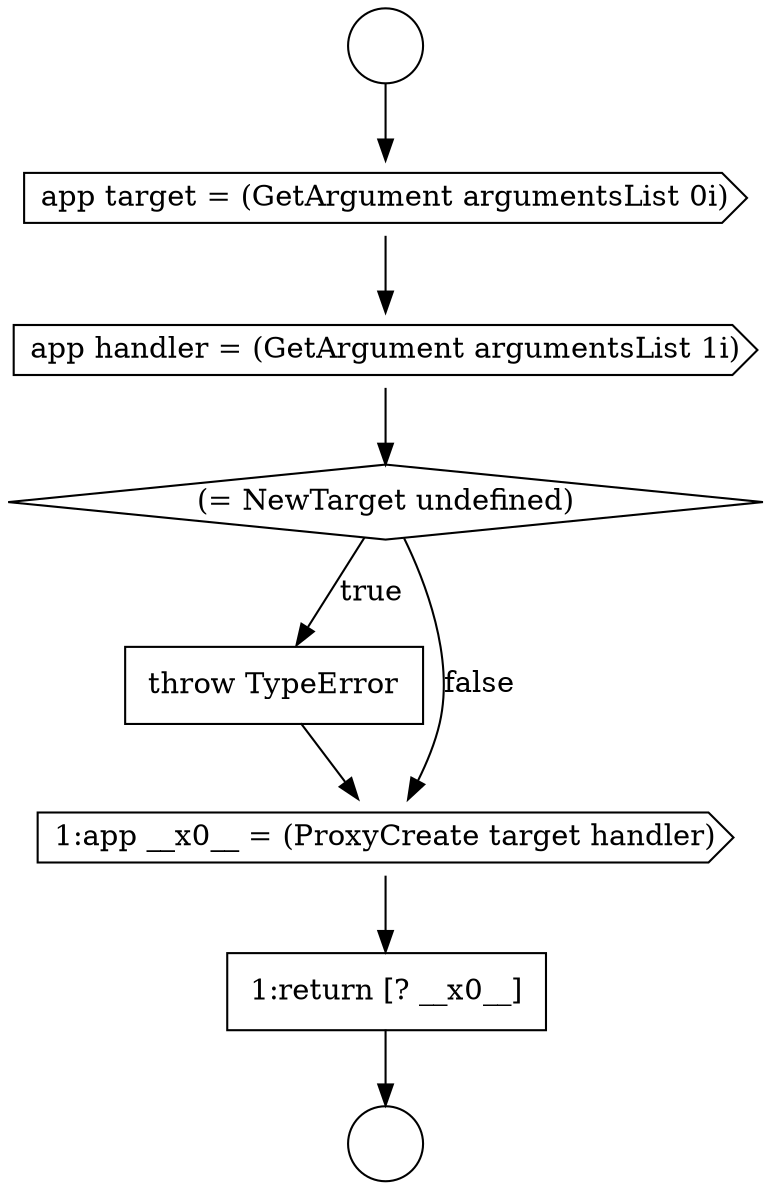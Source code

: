 digraph {
  node19543 [shape=cds, label=<<font color="black">app target = (GetArgument argumentsList 0i)</font>> color="black" fillcolor="white" style=filled]
  node19544 [shape=cds, label=<<font color="black">app handler = (GetArgument argumentsList 1i)</font>> color="black" fillcolor="white" style=filled]
  node19546 [shape=none, margin=0, label=<<font color="black">
    <table border="0" cellborder="1" cellspacing="0" cellpadding="10">
      <tr><td align="left">throw TypeError</td></tr>
    </table>
  </font>> color="black" fillcolor="white" style=filled]
  node19547 [shape=cds, label=<<font color="black">1:app __x0__ = (ProxyCreate target handler)</font>> color="black" fillcolor="white" style=filled]
  node19548 [shape=none, margin=0, label=<<font color="black">
    <table border="0" cellborder="1" cellspacing="0" cellpadding="10">
      <tr><td align="left">1:return [? __x0__]</td></tr>
    </table>
  </font>> color="black" fillcolor="white" style=filled]
  node19542 [shape=circle label=" " color="black" fillcolor="white" style=filled]
  node19541 [shape=circle label=" " color="black" fillcolor="white" style=filled]
  node19545 [shape=diamond, label=<<font color="black">(= NewTarget undefined)</font>> color="black" fillcolor="white" style=filled]
  node19541 -> node19543 [ color="black"]
  node19546 -> node19547 [ color="black"]
  node19543 -> node19544 [ color="black"]
  node19548 -> node19542 [ color="black"]
  node19544 -> node19545 [ color="black"]
  node19547 -> node19548 [ color="black"]
  node19545 -> node19546 [label=<<font color="black">true</font>> color="black"]
  node19545 -> node19547 [label=<<font color="black">false</font>> color="black"]
}
